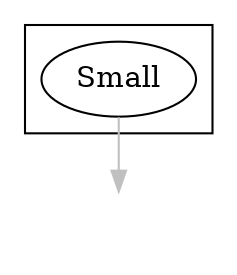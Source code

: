 digraph Perl
{
graph [ rankdir="TB" ]
node [ shape="oval" ]
edge [ color="grey" ]

subgraph "cluster_1"
{
graph [ rankdir="TB" ]
node [ shape="oval" ]
edge [ color="grey" ]

"Small"
}
"dummy.suffix.node" [ color="invis" label="" ]
"Small" -> "dummy.suffix.node" [ label="" ]
}
